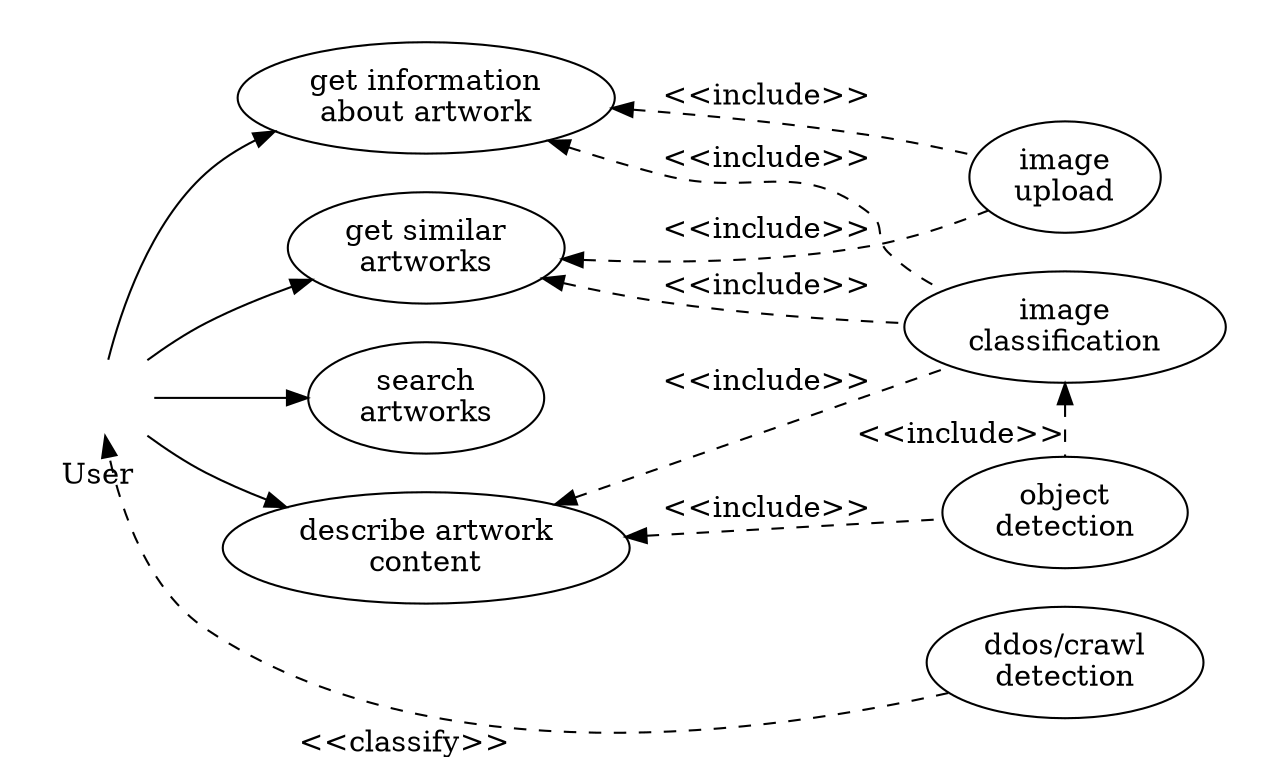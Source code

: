 digraph usecases {
	compound=true rankdir=LR
	subgraph cluster_user {
		user [label="" penwidth=0 shapefile="res/user.png"]
		label=User labelloc=b penwidth=0
	}
	uc1 [label="get information
about artwork"]
	uc2 [label="get similar
artworks"]
	uc3 [label="search
artworks"]
	uc4 [label="describe artwork
content"]
	subgraph cluster_usecases {
		penwidth=0 rank=same rankdir=TB ranksep=0
		uc1
		uc2
		uc3
		uc4
		label=""
	}
	f1 [label="image
upload"]
	f2 [label="image
classification"]
	f3 [label="object
detection"]
	f4 [label="ddos/crawl
detection"]
	subgraph cluster_functions {
		penwidth=0 rank=same rankdir=TB ranksep=0
		f1
		f2
		f3
		f4
		label=""
	}
	user -> uc1
	user -> uc2
	user -> uc3
	user -> uc4
	uc1 -> f1 [label="\<\<include\>\>" dir=back style=dashed]
	uc1 -> f2 [label="\<\<include\>\>" dir=back style=dashed]
	uc2 -> f1 [label="\<\<include\>\>" dir=back style=dashed]
	uc2 -> f2 [label="\<\<include\>\>" dir=back style=dashed]
	uc4 -> f2 [label="\<\<include\>\>" dir=back style=dashed]
	uc4 -> f3 [label="\<\<include\>\>" dir=back style=dashed]
	f2 -> f3 [constraint=false dir=back style=dashed xlabel="\<\<include\>\>"]
	f4 -> user [style=dashed xlabel="\<\<classify\>\>"]
}
